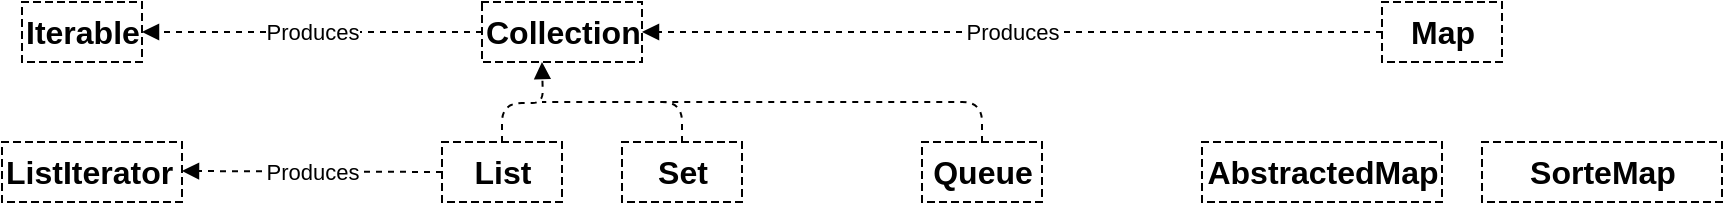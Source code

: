 <mxfile version="14.6.12" type="github">
  <diagram name="Page-1" id="e7e014a7-5840-1c2e-5031-d8a46d1fe8dd">
    <mxGraphModel dx="1021" dy="575" grid="1" gridSize="10" guides="1" tooltips="1" connect="1" arrows="1" fold="1" page="1" pageScale="1" pageWidth="1169" pageHeight="826" background="#ffffff" math="0" shadow="0">
      <root>
        <mxCell id="0" />
        <mxCell id="1" parent="0" />
        <mxCell id="dg4Ksw1on97DuJ25nvBi-41" value="&lt;b&gt;&lt;font style=&quot;font-size: 16px&quot;&gt;Iterable&lt;/font&gt;&lt;/b&gt;" style="shape=partialRectangle;html=1;top=1;align=left;dashed=1;" vertex="1" parent="1">
          <mxGeometry x="90" y="160" width="60" height="30" as="geometry" />
        </mxCell>
        <mxCell id="dg4Ksw1on97DuJ25nvBi-42" value="&lt;b&gt;&lt;font style=&quot;font-size: 16px&quot;&gt;Collection&lt;/font&gt;&lt;/b&gt;" style="shape=partialRectangle;html=1;top=1;align=left;dashed=1;" vertex="1" parent="1">
          <mxGeometry x="320" y="160" width="80" height="30" as="geometry" />
        </mxCell>
        <mxCell id="dg4Ksw1on97DuJ25nvBi-43" value="&lt;b&gt;&lt;font style=&quot;font-size: 16px&quot;&gt;Map&lt;/font&gt;&lt;/b&gt;" style="shape=partialRectangle;html=1;top=1;align=center;dashed=1;" vertex="1" parent="1">
          <mxGeometry x="770" y="160" width="60" height="30" as="geometry" />
        </mxCell>
        <mxCell id="dg4Ksw1on97DuJ25nvBi-56" value="" style="html=1;verticalAlign=bottom;labelBackgroundColor=none;endArrow=block;endFill=1;dashed=1;exitX=0;exitY=0.5;exitDx=0;exitDy=0;entryX=1;entryY=0.5;entryDx=0;entryDy=0;" edge="1" parent="1" source="dg4Ksw1on97DuJ25nvBi-42" target="dg4Ksw1on97DuJ25nvBi-41">
          <mxGeometry width="160" relative="1" as="geometry">
            <mxPoint x="280" y="280" as="sourcePoint" />
            <mxPoint x="220" y="170" as="targetPoint" />
          </mxGeometry>
        </mxCell>
        <mxCell id="dg4Ksw1on97DuJ25nvBi-59" value="Produces" style="edgeLabel;html=1;align=center;verticalAlign=middle;resizable=0;points=[];" vertex="1" connectable="0" parent="dg4Ksw1on97DuJ25nvBi-56">
          <mxGeometry y="-1" relative="1" as="geometry">
            <mxPoint as="offset" />
          </mxGeometry>
        </mxCell>
        <mxCell id="dg4Ksw1on97DuJ25nvBi-60" value="Produces" style="edgeLabel;html=1;align=center;verticalAlign=middle;resizable=0;points=[];" vertex="1" connectable="0" parent="dg4Ksw1on97DuJ25nvBi-56">
          <mxGeometry y="-1" relative="1" as="geometry">
            <mxPoint y="1" as="offset" />
          </mxGeometry>
        </mxCell>
        <mxCell id="dg4Ksw1on97DuJ25nvBi-64" value="" style="html=1;verticalAlign=bottom;labelBackgroundColor=none;endArrow=block;endFill=1;dashed=1;exitX=0;exitY=0.5;exitDx=0;exitDy=0;entryX=1;entryY=0.5;entryDx=0;entryDy=0;" edge="1" parent="1" source="dg4Ksw1on97DuJ25nvBi-43" target="dg4Ksw1on97DuJ25nvBi-42">
          <mxGeometry width="160" relative="1" as="geometry">
            <mxPoint x="510" y="174.5" as="sourcePoint" />
            <mxPoint x="410" y="174.5" as="targetPoint" />
          </mxGeometry>
        </mxCell>
        <mxCell id="dg4Ksw1on97DuJ25nvBi-65" value="Produces" style="edgeLabel;html=1;align=center;verticalAlign=middle;resizable=0;points=[];" vertex="1" connectable="0" parent="dg4Ksw1on97DuJ25nvBi-64">
          <mxGeometry y="-1" relative="1" as="geometry">
            <mxPoint as="offset" />
          </mxGeometry>
        </mxCell>
        <mxCell id="dg4Ksw1on97DuJ25nvBi-66" value="Produces" style="edgeLabel;html=1;align=center;verticalAlign=middle;resizable=0;points=[];" vertex="1" connectable="0" parent="dg4Ksw1on97DuJ25nvBi-64">
          <mxGeometry y="-1" relative="1" as="geometry">
            <mxPoint y="1" as="offset" />
          </mxGeometry>
        </mxCell>
        <mxCell id="dg4Ksw1on97DuJ25nvBi-67" value="&lt;b&gt;&lt;font style=&quot;font-size: 16px&quot;&gt;ListIterator&lt;/font&gt;&lt;/b&gt;" style="shape=partialRectangle;html=1;top=1;align=left;dashed=1;" vertex="1" parent="1">
          <mxGeometry x="80" y="230" width="90" height="30" as="geometry" />
        </mxCell>
        <mxCell id="dg4Ksw1on97DuJ25nvBi-68" value="&lt;b&gt;&lt;font style=&quot;font-size: 16px&quot;&gt;List&lt;/font&gt;&lt;/b&gt;" style="shape=partialRectangle;html=1;top=1;align=center;dashed=1;" vertex="1" parent="1">
          <mxGeometry x="300" y="230" width="60" height="30" as="geometry" />
        </mxCell>
        <mxCell id="dg4Ksw1on97DuJ25nvBi-69" value="&lt;b&gt;&lt;font style=&quot;font-size: 16px&quot;&gt;Set&lt;/font&gt;&lt;/b&gt;" style="shape=partialRectangle;html=1;top=1;align=left;dashed=1;" vertex="1" parent="1">
          <mxGeometry x="390" y="230" width="30" height="30" as="geometry" />
        </mxCell>
        <mxCell id="dg4Ksw1on97DuJ25nvBi-70" value="&lt;b&gt;&lt;font style=&quot;font-size: 16px&quot;&gt;Set&lt;/font&gt;&lt;/b&gt;" style="shape=partialRectangle;html=1;top=1;align=center;dashed=1;" vertex="1" parent="1">
          <mxGeometry x="390" y="230" width="60" height="30" as="geometry" />
        </mxCell>
        <mxCell id="dg4Ksw1on97DuJ25nvBi-74" value="&lt;b&gt;&lt;font style=&quot;font-size: 16px&quot;&gt;Queue&lt;/font&gt;&lt;/b&gt;" style="shape=partialRectangle;html=1;top=1;align=center;dashed=1;" vertex="1" parent="1">
          <mxGeometry x="540" y="230" width="60" height="30" as="geometry" />
        </mxCell>
        <mxCell id="dg4Ksw1on97DuJ25nvBi-79" value="" style="html=1;verticalAlign=bottom;labelBackgroundColor=none;endArrow=block;endFill=1;dashed=1;entryX=1;entryY=0.5;entryDx=0;entryDy=0;exitX=0;exitY=0.5;exitDx=0;exitDy=0;" edge="1" parent="1" source="dg4Ksw1on97DuJ25nvBi-68">
          <mxGeometry width="160" relative="1" as="geometry">
            <mxPoint x="290" y="245" as="sourcePoint" />
            <mxPoint x="170" y="244.5" as="targetPoint" />
          </mxGeometry>
        </mxCell>
        <mxCell id="dg4Ksw1on97DuJ25nvBi-80" value="Produces" style="edgeLabel;html=1;align=center;verticalAlign=middle;resizable=0;points=[];" vertex="1" connectable="0" parent="dg4Ksw1on97DuJ25nvBi-79">
          <mxGeometry y="-1" relative="1" as="geometry">
            <mxPoint as="offset" />
          </mxGeometry>
        </mxCell>
        <mxCell id="dg4Ksw1on97DuJ25nvBi-81" value="Produces" style="edgeLabel;html=1;align=center;verticalAlign=middle;resizable=0;points=[];" vertex="1" connectable="0" parent="dg4Ksw1on97DuJ25nvBi-79">
          <mxGeometry y="-1" relative="1" as="geometry">
            <mxPoint y="1" as="offset" />
          </mxGeometry>
        </mxCell>
        <mxCell id="dg4Ksw1on97DuJ25nvBi-82" value="" style="html=1;verticalAlign=bottom;labelBackgroundColor=none;endArrow=block;endFill=1;dashed=1;entryX=0.5;entryY=1;entryDx=0;entryDy=0;exitX=0.5;exitY=0;exitDx=0;exitDy=0;edgeStyle=orthogonalEdgeStyle;" edge="1" parent="1" source="dg4Ksw1on97DuJ25nvBi-68">
          <mxGeometry width="160" relative="1" as="geometry">
            <mxPoint x="360" y="360" as="sourcePoint" />
            <mxPoint x="350" y="190" as="targetPoint" />
          </mxGeometry>
        </mxCell>
        <mxCell id="dg4Ksw1on97DuJ25nvBi-87" value="" style="endArrow=none;dashed=1;html=1;exitX=0.5;exitY=0;exitDx=0;exitDy=0;edgeStyle=orthogonalEdgeStyle;" edge="1" parent="1" source="dg4Ksw1on97DuJ25nvBi-70">
          <mxGeometry width="50" height="50" relative="1" as="geometry">
            <mxPoint x="420" y="380" as="sourcePoint" />
            <mxPoint x="350" y="210" as="targetPoint" />
            <Array as="points">
              <mxPoint x="420" y="210" />
            </Array>
          </mxGeometry>
        </mxCell>
        <mxCell id="dg4Ksw1on97DuJ25nvBi-88" value="" style="endArrow=none;dashed=1;html=1;exitX=0.5;exitY=0;exitDx=0;exitDy=0;edgeStyle=orthogonalEdgeStyle;" edge="1" parent="1">
          <mxGeometry width="50" height="50" relative="1" as="geometry">
            <mxPoint x="570" y="230" as="sourcePoint" />
            <mxPoint x="410" y="210" as="targetPoint" />
            <Array as="points">
              <mxPoint x="570" y="210" />
            </Array>
          </mxGeometry>
        </mxCell>
        <mxCell id="dg4Ksw1on97DuJ25nvBi-89" value="&lt;b&gt;&lt;font style=&quot;font-size: 16px&quot;&gt;AbstractedMap&lt;/font&gt;&lt;/b&gt;" style="shape=partialRectangle;html=1;top=1;align=center;dashed=1;" vertex="1" parent="1">
          <mxGeometry x="680" y="230" width="120" height="30" as="geometry" />
        </mxCell>
        <mxCell id="dg4Ksw1on97DuJ25nvBi-90" value="&lt;b&gt;&lt;font style=&quot;font-size: 16px&quot;&gt;SorteMap&lt;/font&gt;&lt;/b&gt;" style="shape=partialRectangle;html=1;top=1;align=center;dashed=1;" vertex="1" parent="1">
          <mxGeometry x="820" y="230" width="120" height="30" as="geometry" />
        </mxCell>
      </root>
    </mxGraphModel>
  </diagram>
</mxfile>
